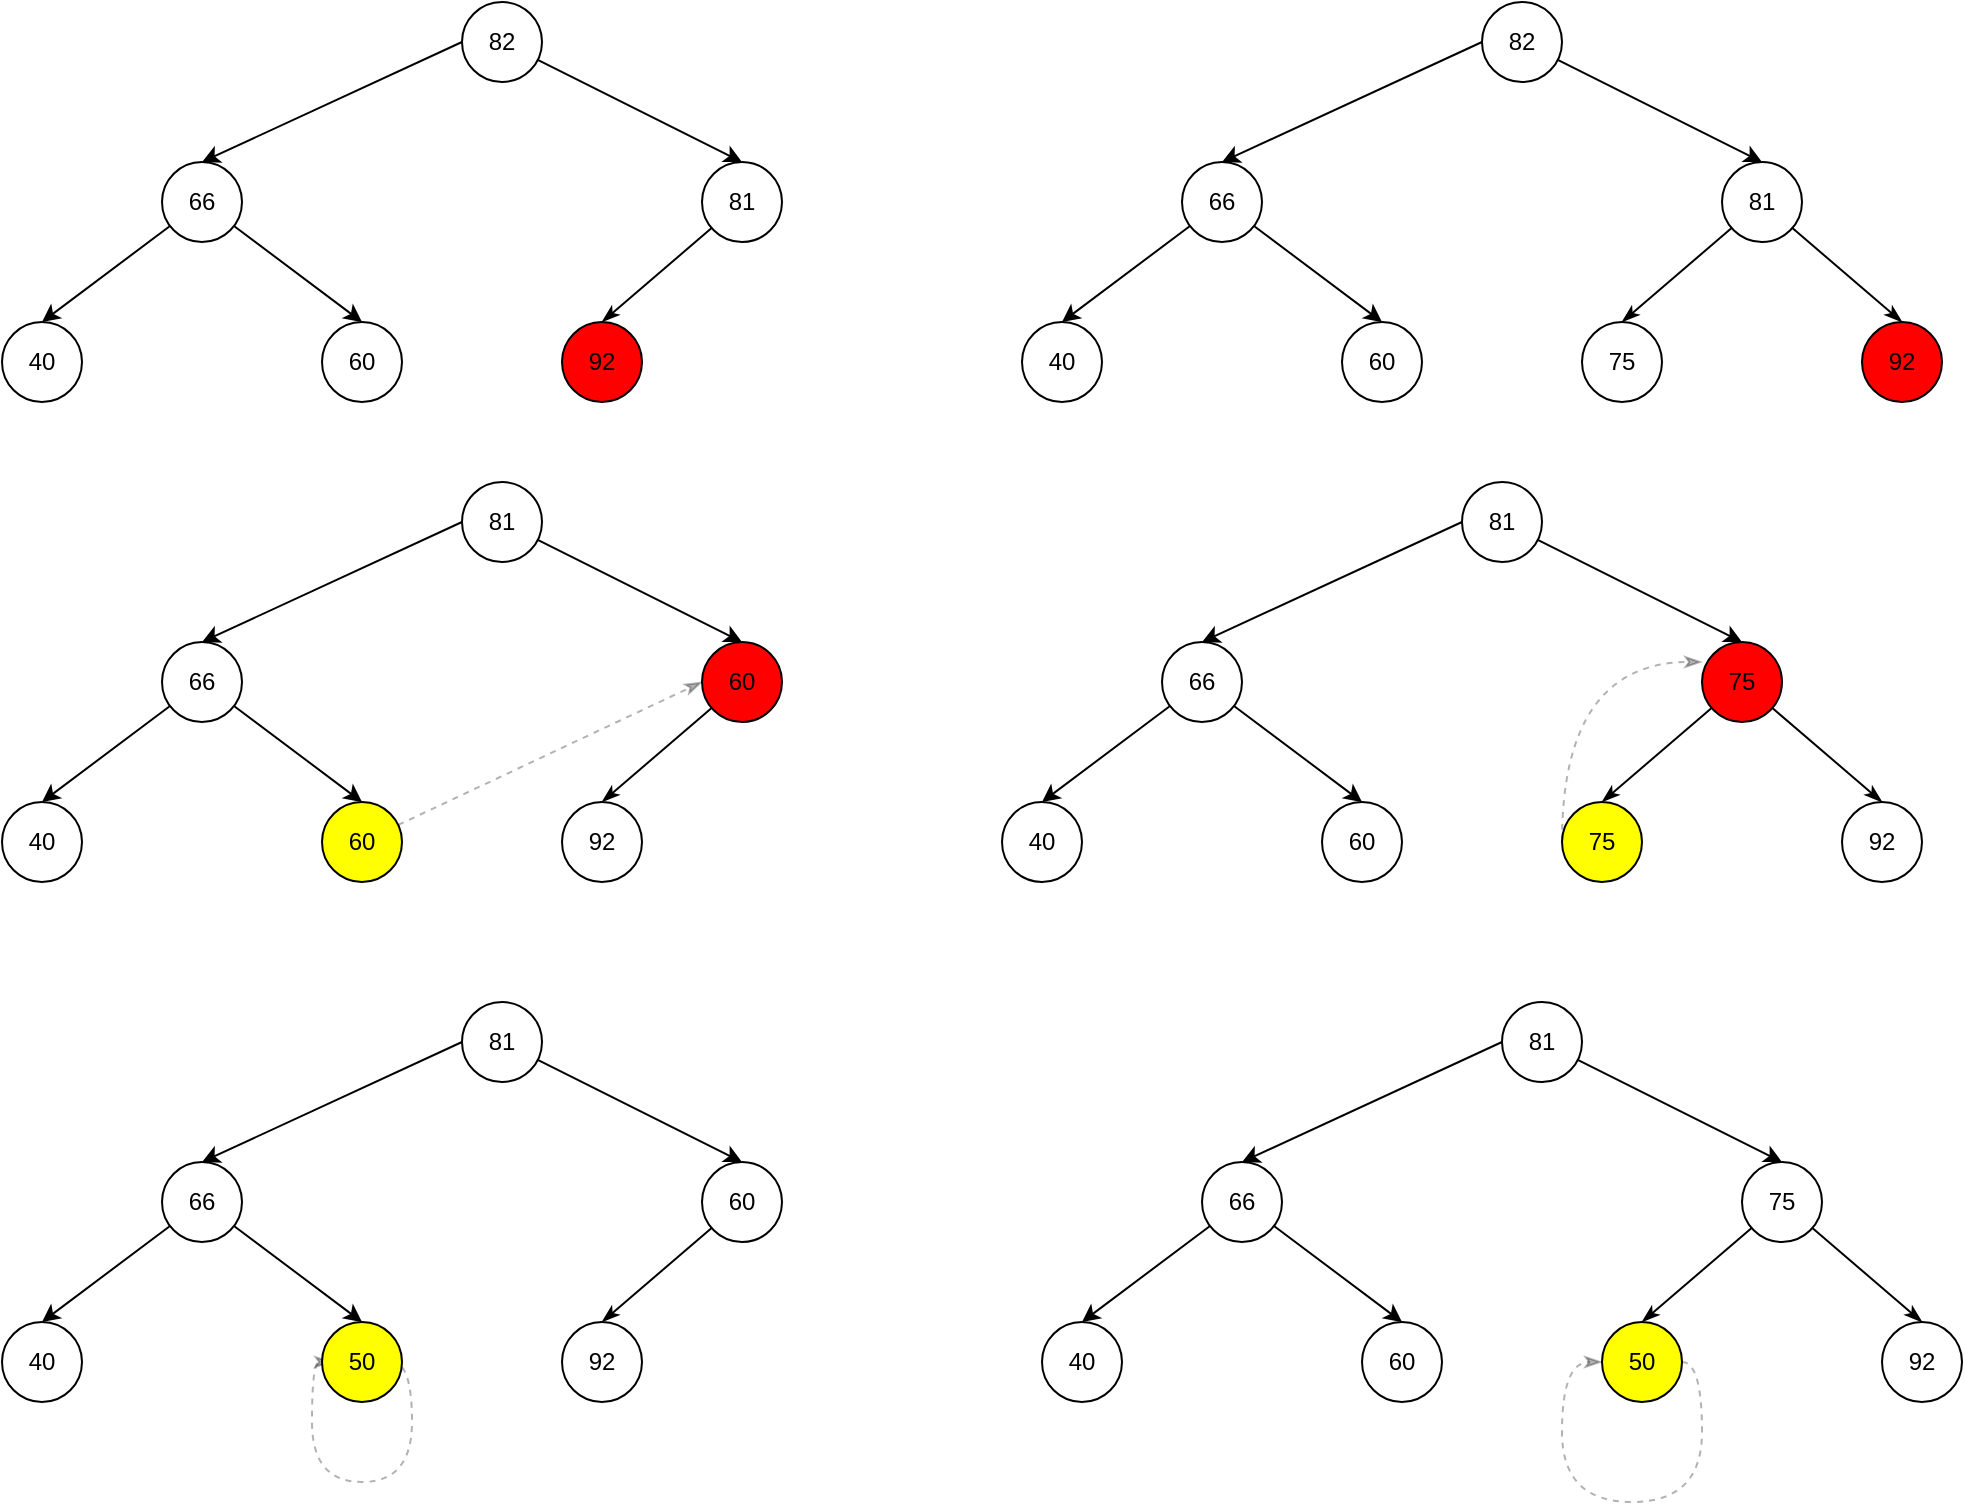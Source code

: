 <mxfile version="15.3.1" type="github">
  <diagram id="OLlDFcjV29Axa0X5U9kV" name="Page-1">
    <mxGraphModel dx="2377" dy="-334" grid="1" gridSize="10" guides="1" tooltips="1" connect="1" arrows="1" fold="1" page="1" pageScale="1" pageWidth="827" pageHeight="1169" math="0" shadow="0">
      <root>
        <mxCell id="0" />
        <mxCell id="1" parent="0" />
        <mxCell id="hTwjzOJedB3ZMtPHPvdc-1" style="edgeStyle=none;rounded=0;orthogonalLoop=1;jettySize=auto;html=1;entryX=0.5;entryY=0;entryDx=0;entryDy=0;" edge="1" parent="1" source="hTwjzOJedB3ZMtPHPvdc-3" target="hTwjzOJedB3ZMtPHPvdc-9">
          <mxGeometry relative="1" as="geometry" />
        </mxCell>
        <mxCell id="hTwjzOJedB3ZMtPHPvdc-2" style="edgeStyle=none;rounded=0;orthogonalLoop=1;jettySize=auto;html=1;exitX=0;exitY=0.5;exitDx=0;exitDy=0;entryX=0.5;entryY=0;entryDx=0;entryDy=0;" edge="1" parent="1" source="hTwjzOJedB3ZMtPHPvdc-3" target="hTwjzOJedB3ZMtPHPvdc-6">
          <mxGeometry relative="1" as="geometry" />
        </mxCell>
        <mxCell id="hTwjzOJedB3ZMtPHPvdc-3" value="82" style="ellipse;whiteSpace=wrap;html=1;aspect=fixed;" vertex="1" parent="1">
          <mxGeometry x="70" y="1920" width="40" height="40" as="geometry" />
        </mxCell>
        <mxCell id="hTwjzOJedB3ZMtPHPvdc-4" style="edgeStyle=none;rounded=0;orthogonalLoop=1;jettySize=auto;html=1;entryX=0.5;entryY=0;entryDx=0;entryDy=0;" edge="1" parent="1" source="hTwjzOJedB3ZMtPHPvdc-6" target="hTwjzOJedB3ZMtPHPvdc-10">
          <mxGeometry relative="1" as="geometry" />
        </mxCell>
        <mxCell id="hTwjzOJedB3ZMtPHPvdc-5" style="edgeStyle=none;rounded=0;orthogonalLoop=1;jettySize=auto;html=1;entryX=0.5;entryY=0;entryDx=0;entryDy=0;" edge="1" parent="1" source="hTwjzOJedB3ZMtPHPvdc-6" target="hTwjzOJedB3ZMtPHPvdc-11">
          <mxGeometry relative="1" as="geometry" />
        </mxCell>
        <mxCell id="hTwjzOJedB3ZMtPHPvdc-6" value="66" style="ellipse;whiteSpace=wrap;html=1;aspect=fixed;" vertex="1" parent="1">
          <mxGeometry x="-80" y="2000" width="40" height="40" as="geometry" />
        </mxCell>
        <mxCell id="hTwjzOJedB3ZMtPHPvdc-7" style="rounded=0;orthogonalLoop=1;jettySize=auto;html=1;entryX=0.5;entryY=0;entryDx=0;entryDy=0;startArrow=none;startFill=0;endArrow=classicThin;endFill=1;" edge="1" parent="1" source="hTwjzOJedB3ZMtPHPvdc-9" target="hTwjzOJedB3ZMtPHPvdc-12">
          <mxGeometry relative="1" as="geometry" />
        </mxCell>
        <mxCell id="hTwjzOJedB3ZMtPHPvdc-8" style="edgeStyle=none;rounded=0;orthogonalLoop=1;jettySize=auto;html=1;startArrow=none;startFill=0;endArrow=classicThin;endFill=1;entryX=0.5;entryY=0;entryDx=0;entryDy=0;" edge="1" parent="1" source="hTwjzOJedB3ZMtPHPvdc-9" target="hTwjzOJedB3ZMtPHPvdc-13">
          <mxGeometry relative="1" as="geometry">
            <mxPoint x="290" y="2080" as="targetPoint" />
          </mxGeometry>
        </mxCell>
        <mxCell id="hTwjzOJedB3ZMtPHPvdc-9" value="81" style="ellipse;whiteSpace=wrap;html=1;aspect=fixed;" vertex="1" parent="1">
          <mxGeometry x="190" y="2000" width="40" height="40" as="geometry" />
        </mxCell>
        <mxCell id="hTwjzOJedB3ZMtPHPvdc-10" value="40" style="ellipse;whiteSpace=wrap;html=1;aspect=fixed;" vertex="1" parent="1">
          <mxGeometry x="-160" y="2080" width="40" height="40" as="geometry" />
        </mxCell>
        <mxCell id="hTwjzOJedB3ZMtPHPvdc-11" value="60" style="ellipse;whiteSpace=wrap;html=1;aspect=fixed;" vertex="1" parent="1">
          <mxGeometry y="2080" width="40" height="40" as="geometry" />
        </mxCell>
        <mxCell id="hTwjzOJedB3ZMtPHPvdc-12" value="75" style="ellipse;whiteSpace=wrap;html=1;aspect=fixed;" vertex="1" parent="1">
          <mxGeometry x="120" y="2080" width="40" height="40" as="geometry" />
        </mxCell>
        <mxCell id="hTwjzOJedB3ZMtPHPvdc-13" value="92" style="ellipse;whiteSpace=wrap;html=1;aspect=fixed;fillColor=#FF0000;" vertex="1" parent="1">
          <mxGeometry x="260" y="2080" width="40" height="40" as="geometry" />
        </mxCell>
        <mxCell id="hTwjzOJedB3ZMtPHPvdc-14" style="edgeStyle=none;rounded=0;orthogonalLoop=1;jettySize=auto;html=1;entryX=0.5;entryY=0;entryDx=0;entryDy=0;" edge="1" parent="1" source="hTwjzOJedB3ZMtPHPvdc-16" target="hTwjzOJedB3ZMtPHPvdc-21">
          <mxGeometry relative="1" as="geometry" />
        </mxCell>
        <mxCell id="hTwjzOJedB3ZMtPHPvdc-15" style="edgeStyle=none;rounded=0;orthogonalLoop=1;jettySize=auto;html=1;exitX=0;exitY=0.5;exitDx=0;exitDy=0;entryX=0.5;entryY=0;entryDx=0;entryDy=0;" edge="1" parent="1" source="hTwjzOJedB3ZMtPHPvdc-16" target="hTwjzOJedB3ZMtPHPvdc-19">
          <mxGeometry relative="1" as="geometry" />
        </mxCell>
        <mxCell id="hTwjzOJedB3ZMtPHPvdc-16" value="82" style="ellipse;whiteSpace=wrap;html=1;aspect=fixed;" vertex="1" parent="1">
          <mxGeometry x="-440" y="1920" width="40" height="40" as="geometry" />
        </mxCell>
        <mxCell id="hTwjzOJedB3ZMtPHPvdc-17" style="edgeStyle=none;rounded=0;orthogonalLoop=1;jettySize=auto;html=1;entryX=0.5;entryY=0;entryDx=0;entryDy=0;" edge="1" parent="1" source="hTwjzOJedB3ZMtPHPvdc-19" target="hTwjzOJedB3ZMtPHPvdc-22">
          <mxGeometry relative="1" as="geometry" />
        </mxCell>
        <mxCell id="hTwjzOJedB3ZMtPHPvdc-18" style="edgeStyle=none;rounded=0;orthogonalLoop=1;jettySize=auto;html=1;entryX=0.5;entryY=0;entryDx=0;entryDy=0;" edge="1" parent="1" source="hTwjzOJedB3ZMtPHPvdc-19" target="hTwjzOJedB3ZMtPHPvdc-23">
          <mxGeometry relative="1" as="geometry" />
        </mxCell>
        <mxCell id="hTwjzOJedB3ZMtPHPvdc-19" value="66" style="ellipse;whiteSpace=wrap;html=1;aspect=fixed;" vertex="1" parent="1">
          <mxGeometry x="-590" y="2000" width="40" height="40" as="geometry" />
        </mxCell>
        <mxCell id="hTwjzOJedB3ZMtPHPvdc-20" style="edgeStyle=none;rounded=0;orthogonalLoop=1;jettySize=auto;html=1;entryX=0.5;entryY=0;entryDx=0;entryDy=0;startArrow=none;startFill=0;endArrow=classicThin;endFill=1;" edge="1" parent="1" source="hTwjzOJedB3ZMtPHPvdc-21" target="hTwjzOJedB3ZMtPHPvdc-24">
          <mxGeometry relative="1" as="geometry" />
        </mxCell>
        <mxCell id="hTwjzOJedB3ZMtPHPvdc-21" value="81" style="ellipse;whiteSpace=wrap;html=1;aspect=fixed;" vertex="1" parent="1">
          <mxGeometry x="-320" y="2000" width="40" height="40" as="geometry" />
        </mxCell>
        <mxCell id="hTwjzOJedB3ZMtPHPvdc-22" value="40" style="ellipse;whiteSpace=wrap;html=1;aspect=fixed;" vertex="1" parent="1">
          <mxGeometry x="-670" y="2080" width="40" height="40" as="geometry" />
        </mxCell>
        <mxCell id="hTwjzOJedB3ZMtPHPvdc-23" value="60" style="ellipse;whiteSpace=wrap;html=1;aspect=fixed;" vertex="1" parent="1">
          <mxGeometry x="-510" y="2080" width="40" height="40" as="geometry" />
        </mxCell>
        <mxCell id="hTwjzOJedB3ZMtPHPvdc-24" value="92" style="ellipse;whiteSpace=wrap;html=1;aspect=fixed;fillColor=#FF0000;" vertex="1" parent="1">
          <mxGeometry x="-390" y="2080" width="40" height="40" as="geometry" />
        </mxCell>
        <mxCell id="hTwjzOJedB3ZMtPHPvdc-25" style="edgeStyle=none;rounded=0;orthogonalLoop=1;jettySize=auto;html=1;entryX=0.5;entryY=0;entryDx=0;entryDy=0;" edge="1" parent="1" source="hTwjzOJedB3ZMtPHPvdc-27" target="hTwjzOJedB3ZMtPHPvdc-33">
          <mxGeometry relative="1" as="geometry" />
        </mxCell>
        <mxCell id="hTwjzOJedB3ZMtPHPvdc-26" style="edgeStyle=none;rounded=0;orthogonalLoop=1;jettySize=auto;html=1;exitX=0;exitY=0.5;exitDx=0;exitDy=0;entryX=0.5;entryY=0;entryDx=0;entryDy=0;" edge="1" parent="1" source="hTwjzOJedB3ZMtPHPvdc-27" target="hTwjzOJedB3ZMtPHPvdc-30">
          <mxGeometry relative="1" as="geometry" />
        </mxCell>
        <mxCell id="hTwjzOJedB3ZMtPHPvdc-27" value="81" style="ellipse;whiteSpace=wrap;html=1;aspect=fixed;" vertex="1" parent="1">
          <mxGeometry x="60" y="2160" width="40" height="40" as="geometry" />
        </mxCell>
        <mxCell id="hTwjzOJedB3ZMtPHPvdc-28" style="edgeStyle=none;rounded=0;orthogonalLoop=1;jettySize=auto;html=1;entryX=0.5;entryY=0;entryDx=0;entryDy=0;" edge="1" parent="1" source="hTwjzOJedB3ZMtPHPvdc-30" target="hTwjzOJedB3ZMtPHPvdc-34">
          <mxGeometry relative="1" as="geometry" />
        </mxCell>
        <mxCell id="hTwjzOJedB3ZMtPHPvdc-29" style="edgeStyle=none;rounded=0;orthogonalLoop=1;jettySize=auto;html=1;entryX=0.5;entryY=0;entryDx=0;entryDy=0;" edge="1" parent="1" source="hTwjzOJedB3ZMtPHPvdc-30" target="hTwjzOJedB3ZMtPHPvdc-35">
          <mxGeometry relative="1" as="geometry" />
        </mxCell>
        <mxCell id="hTwjzOJedB3ZMtPHPvdc-30" value="66" style="ellipse;whiteSpace=wrap;html=1;aspect=fixed;" vertex="1" parent="1">
          <mxGeometry x="-90" y="2240" width="40" height="40" as="geometry" />
        </mxCell>
        <mxCell id="hTwjzOJedB3ZMtPHPvdc-31" style="edgeStyle=none;rounded=0;orthogonalLoop=1;jettySize=auto;html=1;entryX=0.5;entryY=0;entryDx=0;entryDy=0;startArrow=none;startFill=0;endArrow=classicThin;endFill=1;" edge="1" parent="1" source="hTwjzOJedB3ZMtPHPvdc-33" target="hTwjzOJedB3ZMtPHPvdc-37">
          <mxGeometry relative="1" as="geometry" />
        </mxCell>
        <mxCell id="hTwjzOJedB3ZMtPHPvdc-32" style="edgeStyle=none;rounded=0;orthogonalLoop=1;jettySize=auto;html=1;entryX=0.5;entryY=0;entryDx=0;entryDy=0;startArrow=none;startFill=0;endArrow=classicThin;endFill=1;" edge="1" parent="1" source="hTwjzOJedB3ZMtPHPvdc-33" target="hTwjzOJedB3ZMtPHPvdc-38">
          <mxGeometry relative="1" as="geometry" />
        </mxCell>
        <mxCell id="hTwjzOJedB3ZMtPHPvdc-33" value="75" style="ellipse;whiteSpace=wrap;html=1;aspect=fixed;fillColor=#FF0000;" vertex="1" parent="1">
          <mxGeometry x="180" y="2240" width="40" height="40" as="geometry" />
        </mxCell>
        <mxCell id="hTwjzOJedB3ZMtPHPvdc-34" value="40" style="ellipse;whiteSpace=wrap;html=1;aspect=fixed;" vertex="1" parent="1">
          <mxGeometry x="-170" y="2320" width="40" height="40" as="geometry" />
        </mxCell>
        <mxCell id="hTwjzOJedB3ZMtPHPvdc-35" value="60" style="ellipse;whiteSpace=wrap;html=1;aspect=fixed;" vertex="1" parent="1">
          <mxGeometry x="-10" y="2320" width="40" height="40" as="geometry" />
        </mxCell>
        <mxCell id="hTwjzOJedB3ZMtPHPvdc-36" style="edgeStyle=orthogonalEdgeStyle;rounded=0;orthogonalLoop=1;jettySize=auto;html=1;entryX=0;entryY=0.25;entryDx=0;entryDy=0;entryPerimeter=0;dashed=1;startArrow=none;startFill=0;endArrow=classicThin;endFill=1;opacity=30;curved=1;" edge="1" parent="1" source="hTwjzOJedB3ZMtPHPvdc-37" target="hTwjzOJedB3ZMtPHPvdc-33">
          <mxGeometry relative="1" as="geometry">
            <Array as="points">
              <mxPoint x="110" y="2250" />
            </Array>
          </mxGeometry>
        </mxCell>
        <mxCell id="hTwjzOJedB3ZMtPHPvdc-37" value="75" style="ellipse;whiteSpace=wrap;html=1;aspect=fixed;fillColor=#FFFF00;" vertex="1" parent="1">
          <mxGeometry x="110" y="2320" width="40" height="40" as="geometry" />
        </mxCell>
        <mxCell id="hTwjzOJedB3ZMtPHPvdc-38" value="92" style="ellipse;whiteSpace=wrap;html=1;aspect=fixed;" vertex="1" parent="1">
          <mxGeometry x="250" y="2320" width="40" height="40" as="geometry" />
        </mxCell>
        <mxCell id="hTwjzOJedB3ZMtPHPvdc-39" style="edgeStyle=none;rounded=0;orthogonalLoop=1;jettySize=auto;html=1;entryX=0.5;entryY=0;entryDx=0;entryDy=0;" edge="1" parent="1" source="hTwjzOJedB3ZMtPHPvdc-41" target="hTwjzOJedB3ZMtPHPvdc-46">
          <mxGeometry relative="1" as="geometry" />
        </mxCell>
        <mxCell id="hTwjzOJedB3ZMtPHPvdc-40" style="edgeStyle=none;rounded=0;orthogonalLoop=1;jettySize=auto;html=1;exitX=0;exitY=0.5;exitDx=0;exitDy=0;entryX=0.5;entryY=0;entryDx=0;entryDy=0;" edge="1" parent="1" source="hTwjzOJedB3ZMtPHPvdc-41" target="hTwjzOJedB3ZMtPHPvdc-44">
          <mxGeometry relative="1" as="geometry" />
        </mxCell>
        <mxCell id="hTwjzOJedB3ZMtPHPvdc-41" value="81" style="ellipse;whiteSpace=wrap;html=1;aspect=fixed;" vertex="1" parent="1">
          <mxGeometry x="-440" y="2160" width="40" height="40" as="geometry" />
        </mxCell>
        <mxCell id="hTwjzOJedB3ZMtPHPvdc-42" style="edgeStyle=none;rounded=0;orthogonalLoop=1;jettySize=auto;html=1;entryX=0.5;entryY=0;entryDx=0;entryDy=0;" edge="1" parent="1" source="hTwjzOJedB3ZMtPHPvdc-44" target="hTwjzOJedB3ZMtPHPvdc-47">
          <mxGeometry relative="1" as="geometry" />
        </mxCell>
        <mxCell id="hTwjzOJedB3ZMtPHPvdc-43" style="edgeStyle=none;rounded=0;orthogonalLoop=1;jettySize=auto;html=1;entryX=0.5;entryY=0;entryDx=0;entryDy=0;" edge="1" parent="1" source="hTwjzOJedB3ZMtPHPvdc-44" target="hTwjzOJedB3ZMtPHPvdc-49">
          <mxGeometry relative="1" as="geometry" />
        </mxCell>
        <mxCell id="hTwjzOJedB3ZMtPHPvdc-44" value="66" style="ellipse;whiteSpace=wrap;html=1;aspect=fixed;" vertex="1" parent="1">
          <mxGeometry x="-590" y="2240" width="40" height="40" as="geometry" />
        </mxCell>
        <mxCell id="hTwjzOJedB3ZMtPHPvdc-45" style="edgeStyle=none;rounded=0;orthogonalLoop=1;jettySize=auto;html=1;entryX=0.5;entryY=0;entryDx=0;entryDy=0;startArrow=none;startFill=0;endArrow=classicThin;endFill=1;" edge="1" parent="1" source="hTwjzOJedB3ZMtPHPvdc-46" target="hTwjzOJedB3ZMtPHPvdc-50">
          <mxGeometry relative="1" as="geometry" />
        </mxCell>
        <mxCell id="hTwjzOJedB3ZMtPHPvdc-46" value="60" style="ellipse;whiteSpace=wrap;html=1;aspect=fixed;fillColor=#FF0000;" vertex="1" parent="1">
          <mxGeometry x="-320" y="2240" width="40" height="40" as="geometry" />
        </mxCell>
        <mxCell id="hTwjzOJedB3ZMtPHPvdc-47" value="40" style="ellipse;whiteSpace=wrap;html=1;aspect=fixed;" vertex="1" parent="1">
          <mxGeometry x="-670" y="2320" width="40" height="40" as="geometry" />
        </mxCell>
        <mxCell id="hTwjzOJedB3ZMtPHPvdc-48" style="edgeStyle=none;rounded=0;orthogonalLoop=1;jettySize=auto;html=1;entryX=0;entryY=0.5;entryDx=0;entryDy=0;startArrow=none;startFill=0;endArrow=classicThin;endFill=1;dashed=1;opacity=30;" edge="1" parent="1" source="hTwjzOJedB3ZMtPHPvdc-49" target="hTwjzOJedB3ZMtPHPvdc-46">
          <mxGeometry relative="1" as="geometry" />
        </mxCell>
        <mxCell id="hTwjzOJedB3ZMtPHPvdc-49" value="60" style="ellipse;whiteSpace=wrap;html=1;aspect=fixed;fillColor=#FFFF00;" vertex="1" parent="1">
          <mxGeometry x="-510" y="2320" width="40" height="40" as="geometry" />
        </mxCell>
        <mxCell id="hTwjzOJedB3ZMtPHPvdc-50" value="92" style="ellipse;whiteSpace=wrap;html=1;aspect=fixed;" vertex="1" parent="1">
          <mxGeometry x="-390" y="2320" width="40" height="40" as="geometry" />
        </mxCell>
        <mxCell id="hTwjzOJedB3ZMtPHPvdc-51" style="edgeStyle=none;rounded=0;orthogonalLoop=1;jettySize=auto;html=1;entryX=0.5;entryY=0;entryDx=0;entryDy=0;" edge="1" parent="1" source="hTwjzOJedB3ZMtPHPvdc-53" target="hTwjzOJedB3ZMtPHPvdc-58">
          <mxGeometry relative="1" as="geometry" />
        </mxCell>
        <mxCell id="hTwjzOJedB3ZMtPHPvdc-52" style="edgeStyle=none;rounded=0;orthogonalLoop=1;jettySize=auto;html=1;exitX=0;exitY=0.5;exitDx=0;exitDy=0;entryX=0.5;entryY=0;entryDx=0;entryDy=0;" edge="1" parent="1" source="hTwjzOJedB3ZMtPHPvdc-53" target="hTwjzOJedB3ZMtPHPvdc-56">
          <mxGeometry relative="1" as="geometry" />
        </mxCell>
        <mxCell id="hTwjzOJedB3ZMtPHPvdc-53" value="81" style="ellipse;whiteSpace=wrap;html=1;aspect=fixed;" vertex="1" parent="1">
          <mxGeometry x="-440" y="2420" width="40" height="40" as="geometry" />
        </mxCell>
        <mxCell id="hTwjzOJedB3ZMtPHPvdc-54" style="edgeStyle=none;rounded=0;orthogonalLoop=1;jettySize=auto;html=1;entryX=0.5;entryY=0;entryDx=0;entryDy=0;" edge="1" parent="1" source="hTwjzOJedB3ZMtPHPvdc-56" target="hTwjzOJedB3ZMtPHPvdc-59">
          <mxGeometry relative="1" as="geometry" />
        </mxCell>
        <mxCell id="hTwjzOJedB3ZMtPHPvdc-55" style="edgeStyle=none;rounded=0;orthogonalLoop=1;jettySize=auto;html=1;entryX=0.5;entryY=0;entryDx=0;entryDy=0;" edge="1" parent="1" source="hTwjzOJedB3ZMtPHPvdc-56" target="hTwjzOJedB3ZMtPHPvdc-61">
          <mxGeometry relative="1" as="geometry" />
        </mxCell>
        <mxCell id="hTwjzOJedB3ZMtPHPvdc-56" value="66" style="ellipse;whiteSpace=wrap;html=1;aspect=fixed;" vertex="1" parent="1">
          <mxGeometry x="-590" y="2500" width="40" height="40" as="geometry" />
        </mxCell>
        <mxCell id="hTwjzOJedB3ZMtPHPvdc-57" style="edgeStyle=none;rounded=0;orthogonalLoop=1;jettySize=auto;html=1;entryX=0.5;entryY=0;entryDx=0;entryDy=0;startArrow=none;startFill=0;endArrow=classicThin;endFill=1;" edge="1" parent="1" source="hTwjzOJedB3ZMtPHPvdc-58" target="hTwjzOJedB3ZMtPHPvdc-62">
          <mxGeometry relative="1" as="geometry" />
        </mxCell>
        <mxCell id="hTwjzOJedB3ZMtPHPvdc-58" value="60" style="ellipse;whiteSpace=wrap;html=1;aspect=fixed;" vertex="1" parent="1">
          <mxGeometry x="-320" y="2500" width="40" height="40" as="geometry" />
        </mxCell>
        <mxCell id="hTwjzOJedB3ZMtPHPvdc-59" value="40" style="ellipse;whiteSpace=wrap;html=1;aspect=fixed;" vertex="1" parent="1">
          <mxGeometry x="-670" y="2580" width="40" height="40" as="geometry" />
        </mxCell>
        <mxCell id="hTwjzOJedB3ZMtPHPvdc-60" style="edgeStyle=orthogonalEdgeStyle;curved=1;rounded=0;orthogonalLoop=1;jettySize=auto;html=1;dashed=1;startArrow=none;startFill=0;endArrow=classicThin;endFill=1;opacity=30;entryX=0.125;entryY=0.5;entryDx=0;entryDy=0;entryPerimeter=0;exitX=0.875;exitY=0.5;exitDx=0;exitDy=0;exitPerimeter=0;" edge="1" parent="1" source="hTwjzOJedB3ZMtPHPvdc-61" target="hTwjzOJedB3ZMtPHPvdc-61">
          <mxGeometry relative="1" as="geometry">
            <mxPoint x="-515" y="2600" as="targetPoint" />
            <mxPoint x="-465" y="2600" as="sourcePoint" />
            <Array as="points">
              <mxPoint x="-465" y="2600" />
              <mxPoint x="-465" y="2660" />
              <mxPoint x="-515" y="2660" />
              <mxPoint x="-515" y="2600" />
            </Array>
          </mxGeometry>
        </mxCell>
        <mxCell id="hTwjzOJedB3ZMtPHPvdc-61" value="50" style="ellipse;whiteSpace=wrap;html=1;aspect=fixed;fillColor=#FFFF00;" vertex="1" parent="1">
          <mxGeometry x="-510" y="2580" width="40" height="40" as="geometry" />
        </mxCell>
        <mxCell id="hTwjzOJedB3ZMtPHPvdc-62" value="92" style="ellipse;whiteSpace=wrap;html=1;aspect=fixed;" vertex="1" parent="1">
          <mxGeometry x="-390" y="2580" width="40" height="40" as="geometry" />
        </mxCell>
        <mxCell id="hTwjzOJedB3ZMtPHPvdc-63" style="edgeStyle=none;rounded=0;orthogonalLoop=1;jettySize=auto;html=1;entryX=0.5;entryY=0;entryDx=0;entryDy=0;" edge="1" parent="1" source="hTwjzOJedB3ZMtPHPvdc-65" target="hTwjzOJedB3ZMtPHPvdc-71">
          <mxGeometry relative="1" as="geometry" />
        </mxCell>
        <mxCell id="hTwjzOJedB3ZMtPHPvdc-64" style="edgeStyle=none;rounded=0;orthogonalLoop=1;jettySize=auto;html=1;exitX=0;exitY=0.5;exitDx=0;exitDy=0;entryX=0.5;entryY=0;entryDx=0;entryDy=0;" edge="1" parent="1" source="hTwjzOJedB3ZMtPHPvdc-65" target="hTwjzOJedB3ZMtPHPvdc-68">
          <mxGeometry relative="1" as="geometry" />
        </mxCell>
        <mxCell id="hTwjzOJedB3ZMtPHPvdc-65" value="81" style="ellipse;whiteSpace=wrap;html=1;aspect=fixed;" vertex="1" parent="1">
          <mxGeometry x="80" y="2420" width="40" height="40" as="geometry" />
        </mxCell>
        <mxCell id="hTwjzOJedB3ZMtPHPvdc-66" style="edgeStyle=none;rounded=0;orthogonalLoop=1;jettySize=auto;html=1;entryX=0.5;entryY=0;entryDx=0;entryDy=0;" edge="1" parent="1" source="hTwjzOJedB3ZMtPHPvdc-68" target="hTwjzOJedB3ZMtPHPvdc-72">
          <mxGeometry relative="1" as="geometry" />
        </mxCell>
        <mxCell id="hTwjzOJedB3ZMtPHPvdc-67" style="edgeStyle=none;rounded=0;orthogonalLoop=1;jettySize=auto;html=1;entryX=0.5;entryY=0;entryDx=0;entryDy=0;" edge="1" parent="1" source="hTwjzOJedB3ZMtPHPvdc-68" target="hTwjzOJedB3ZMtPHPvdc-73">
          <mxGeometry relative="1" as="geometry" />
        </mxCell>
        <mxCell id="hTwjzOJedB3ZMtPHPvdc-68" value="66" style="ellipse;whiteSpace=wrap;html=1;aspect=fixed;" vertex="1" parent="1">
          <mxGeometry x="-70" y="2500" width="40" height="40" as="geometry" />
        </mxCell>
        <mxCell id="hTwjzOJedB3ZMtPHPvdc-69" style="edgeStyle=none;rounded=0;orthogonalLoop=1;jettySize=auto;html=1;entryX=0.5;entryY=0;entryDx=0;entryDy=0;startArrow=none;startFill=0;endArrow=classicThin;endFill=1;" edge="1" parent="1" source="hTwjzOJedB3ZMtPHPvdc-71" target="hTwjzOJedB3ZMtPHPvdc-75">
          <mxGeometry relative="1" as="geometry" />
        </mxCell>
        <mxCell id="hTwjzOJedB3ZMtPHPvdc-70" style="edgeStyle=none;rounded=0;orthogonalLoop=1;jettySize=auto;html=1;entryX=0.5;entryY=0;entryDx=0;entryDy=0;startArrow=none;startFill=0;endArrow=classicThin;endFill=1;" edge="1" parent="1" source="hTwjzOJedB3ZMtPHPvdc-71" target="hTwjzOJedB3ZMtPHPvdc-76">
          <mxGeometry relative="1" as="geometry" />
        </mxCell>
        <mxCell id="hTwjzOJedB3ZMtPHPvdc-71" value="75" style="ellipse;whiteSpace=wrap;html=1;aspect=fixed;" vertex="1" parent="1">
          <mxGeometry x="200" y="2500" width="40" height="40" as="geometry" />
        </mxCell>
        <mxCell id="hTwjzOJedB3ZMtPHPvdc-72" value="40" style="ellipse;whiteSpace=wrap;html=1;aspect=fixed;" vertex="1" parent="1">
          <mxGeometry x="-150" y="2580" width="40" height="40" as="geometry" />
        </mxCell>
        <mxCell id="hTwjzOJedB3ZMtPHPvdc-73" value="60" style="ellipse;whiteSpace=wrap;html=1;aspect=fixed;" vertex="1" parent="1">
          <mxGeometry x="10" y="2580" width="40" height="40" as="geometry" />
        </mxCell>
        <mxCell id="hTwjzOJedB3ZMtPHPvdc-74" style="edgeStyle=orthogonalEdgeStyle;curved=1;rounded=0;orthogonalLoop=1;jettySize=auto;html=1;dashed=1;startArrow=none;startFill=0;endArrow=classicThin;endFill=1;opacity=30;entryX=0;entryY=0.5;entryDx=0;entryDy=0;exitX=1;exitY=0.5;exitDx=0;exitDy=0;" edge="1" parent="1" source="hTwjzOJedB3ZMtPHPvdc-75" target="hTwjzOJedB3ZMtPHPvdc-75">
          <mxGeometry relative="1" as="geometry">
            <mxPoint x="120" y="2600" as="targetPoint" />
            <mxPoint x="180" y="2600" as="sourcePoint" />
            <Array as="points">
              <mxPoint x="180" y="2600" />
              <mxPoint x="180" y="2670" />
              <mxPoint x="110" y="2670" />
              <mxPoint x="110" y="2600" />
            </Array>
          </mxGeometry>
        </mxCell>
        <mxCell id="hTwjzOJedB3ZMtPHPvdc-75" value="50" style="ellipse;whiteSpace=wrap;html=1;aspect=fixed;fillColor=#FFFF00;" vertex="1" parent="1">
          <mxGeometry x="130" y="2580" width="40" height="40" as="geometry" />
        </mxCell>
        <mxCell id="hTwjzOJedB3ZMtPHPvdc-76" value="92" style="ellipse;whiteSpace=wrap;html=1;aspect=fixed;" vertex="1" parent="1">
          <mxGeometry x="270" y="2580" width="40" height="40" as="geometry" />
        </mxCell>
      </root>
    </mxGraphModel>
  </diagram>
</mxfile>
